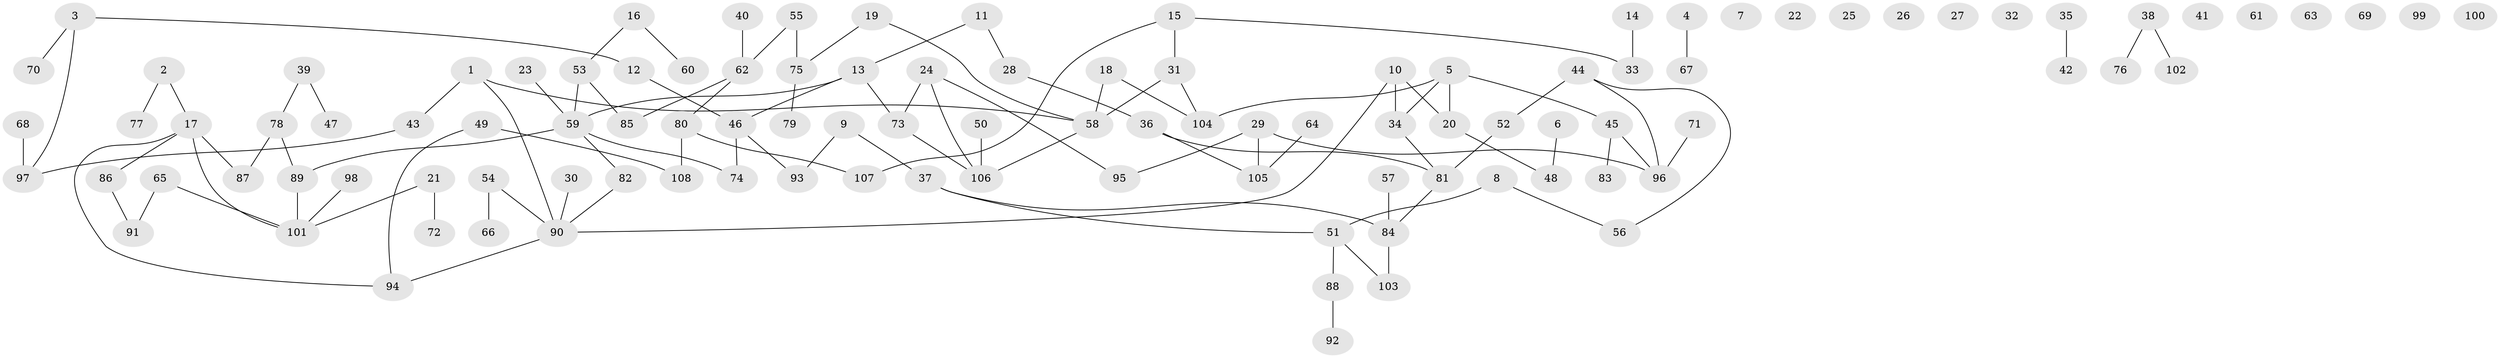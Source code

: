 // coarse degree distribution, {3: 0.1, 4: 0.08, 0: 0.3, 5: 0.06, 1: 0.24, 2: 0.14, 9: 0.02, 6: 0.04, 7: 0.02}
// Generated by graph-tools (version 1.1) at 2025/16/03/04/25 18:16:44]
// undirected, 108 vertices, 112 edges
graph export_dot {
graph [start="1"]
  node [color=gray90,style=filled];
  1;
  2;
  3;
  4;
  5;
  6;
  7;
  8;
  9;
  10;
  11;
  12;
  13;
  14;
  15;
  16;
  17;
  18;
  19;
  20;
  21;
  22;
  23;
  24;
  25;
  26;
  27;
  28;
  29;
  30;
  31;
  32;
  33;
  34;
  35;
  36;
  37;
  38;
  39;
  40;
  41;
  42;
  43;
  44;
  45;
  46;
  47;
  48;
  49;
  50;
  51;
  52;
  53;
  54;
  55;
  56;
  57;
  58;
  59;
  60;
  61;
  62;
  63;
  64;
  65;
  66;
  67;
  68;
  69;
  70;
  71;
  72;
  73;
  74;
  75;
  76;
  77;
  78;
  79;
  80;
  81;
  82;
  83;
  84;
  85;
  86;
  87;
  88;
  89;
  90;
  91;
  92;
  93;
  94;
  95;
  96;
  97;
  98;
  99;
  100;
  101;
  102;
  103;
  104;
  105;
  106;
  107;
  108;
  1 -- 43;
  1 -- 58;
  1 -- 90;
  2 -- 17;
  2 -- 77;
  3 -- 12;
  3 -- 70;
  3 -- 97;
  4 -- 67;
  5 -- 20;
  5 -- 34;
  5 -- 45;
  5 -- 104;
  6 -- 48;
  8 -- 51;
  8 -- 56;
  9 -- 37;
  9 -- 93;
  10 -- 20;
  10 -- 34;
  10 -- 90;
  11 -- 13;
  11 -- 28;
  12 -- 46;
  13 -- 46;
  13 -- 59;
  13 -- 73;
  14 -- 33;
  15 -- 31;
  15 -- 33;
  15 -- 107;
  16 -- 53;
  16 -- 60;
  17 -- 86;
  17 -- 87;
  17 -- 94;
  17 -- 101;
  18 -- 58;
  18 -- 104;
  19 -- 58;
  19 -- 75;
  20 -- 48;
  21 -- 72;
  21 -- 101;
  23 -- 59;
  24 -- 73;
  24 -- 95;
  24 -- 106;
  28 -- 36;
  29 -- 95;
  29 -- 96;
  29 -- 105;
  30 -- 90;
  31 -- 58;
  31 -- 104;
  34 -- 81;
  35 -- 42;
  36 -- 81;
  36 -- 105;
  37 -- 51;
  37 -- 84;
  38 -- 76;
  38 -- 102;
  39 -- 47;
  39 -- 78;
  40 -- 62;
  43 -- 97;
  44 -- 52;
  44 -- 56;
  44 -- 96;
  45 -- 83;
  45 -- 96;
  46 -- 74;
  46 -- 93;
  49 -- 94;
  49 -- 108;
  50 -- 106;
  51 -- 88;
  51 -- 103;
  52 -- 81;
  53 -- 59;
  53 -- 85;
  54 -- 66;
  54 -- 90;
  55 -- 62;
  55 -- 75;
  57 -- 84;
  58 -- 106;
  59 -- 74;
  59 -- 82;
  59 -- 89;
  62 -- 80;
  62 -- 85;
  64 -- 105;
  65 -- 91;
  65 -- 101;
  68 -- 97;
  71 -- 96;
  73 -- 106;
  75 -- 79;
  78 -- 87;
  78 -- 89;
  80 -- 107;
  80 -- 108;
  81 -- 84;
  82 -- 90;
  84 -- 103;
  86 -- 91;
  88 -- 92;
  89 -- 101;
  90 -- 94;
  98 -- 101;
}
